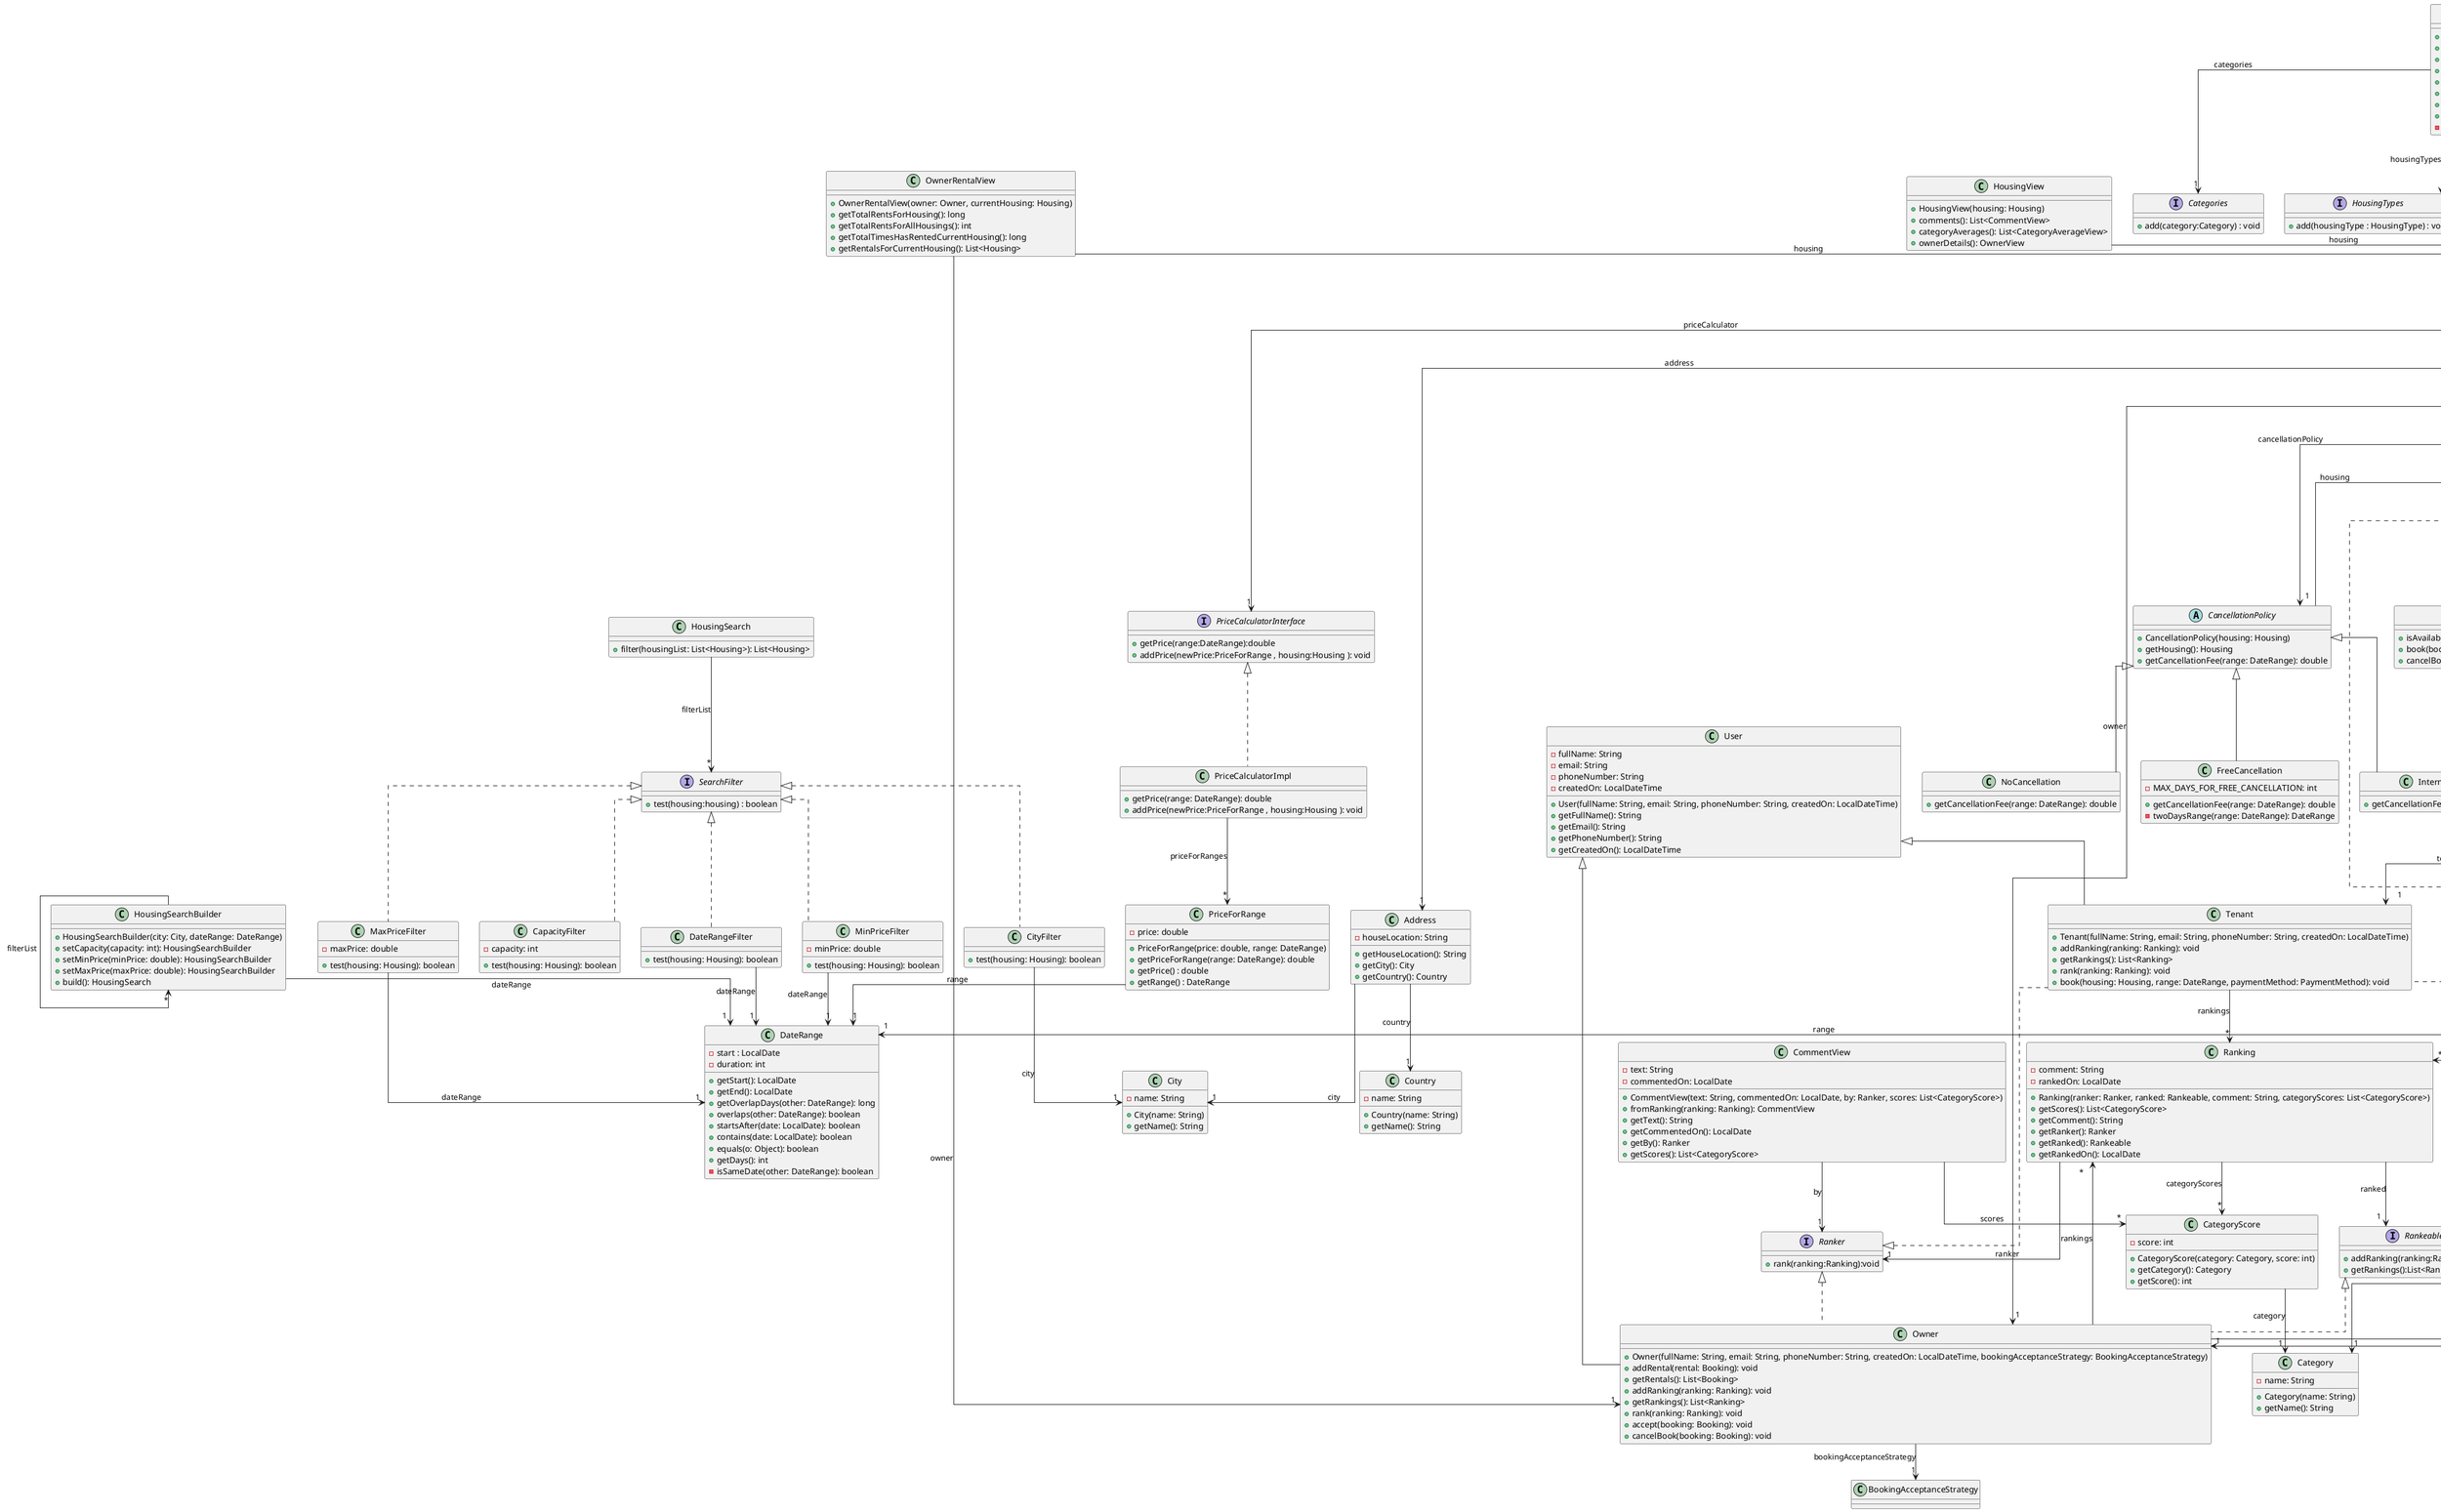 @startuml tp

skinparam linetype polyline
skinparam linetype ortho

class Admin {

    + addCategory(category: Category): void
    + addHousingType(housing: HousingType): void
    + addService(service: Service): void
    + getServices(): List<Service>
    + addHousing(housing: Housing): void
    + getTopTenTenants(): List<Tenant>
    + getFreeHousings(): Set<Housing>
    + occupationRate(): double
    - busyHousings(): Set<Housing>
}

Admin -->"1" Categories :categories
Admin -->"1" HousingTypes :housingTypes
Admin -->"1" Services :services
Admin -->"1" BookingSystem :bookingSystem
Admin -->"*" Housing :housings

class BookingSystem{

    + getAllBookings(tenant: Tenant): List<Booking>
    + getAllBookings(): List<Booking>
    + getFutureBookings(tenant: Tenant): List<Booking>
    + getBookingsFromCity(tenant: Tenant, city: City): List<Booking>
    + getBookingCities(tenant: Tenant): List<City>
}

BookingSystem  -->"*"  Housing : housings


class Address {
    - houseLocation: String

    + getHouseLocation(): String
    + getCity(): City
    + getCountry(): Country
}
Address -->"1" Country:country
Address -->"1" City:city

class Booking {

    + getTenant(): Tenant
    + getHousing(): Housing
    + getOwner(): Owner
    + getRange(): DateRange
    + checkOut(rankings: List<Ranking>): void
    + startsAfter(date: LocalDate): boolean
    + isOnCity(city: City): boolean
    + getCity(): City
    + isBookedOn(date: LocalDate): boolean
    + isBookedOnRange(range: DateRange): boolean
    + cancelBook(): void
}

Booking --> "1" Housing : housing
Booking --> "1" Tenant : tenant
Booking --> "1" DateRange : range
Booking --> "1" PaymentMethod : paymentMethod

class BookingStatus {

    + isAvailable(range: DateRange): boolean
    + book(booking: Booking, housing: Housing): void
    + cancelBooking(booking: Booking, housing: Housing): void
}

BookingStatus --> "*" Booking : bookings
BookingStatus --> "*" Booking : waitlist

abstract class CancellationPolicy {

    + CancellationPolicy(housing: Housing)
    + getHousing(): Housing
    + getCancellationFee(range: DateRange): double
}

CancellationPolicy -->"1" Housing : housing

class Category {
    - name: String

    + Category(name: String)
    + getName(): String
}

class CategoryScore {
    - score: int

    + CategoryScore(category: Category, score: int)
    + getCategory(): Category
    + getScore(): int
}

CategoryScore -->"1" Category : category

class City {
    - name: String

    + City(name: String)
    + getName(): String
}

class Country {
    - name: String

    + Country(name: String)
    + getName(): String
}

class DateRange {

    - start : LocalDate
    - duration: int

    + getStart(): LocalDate
    + getEnd(): LocalDate
    + getOverlapDays(other: DateRange): long
    + overlaps(other: DateRange): boolean
    + startsAfter(date: LocalDate): boolean
    + contains(date: LocalDate): boolean
    + equals(o: Object): boolean
    + getDays(): int
    - isSameDate(other: DateRange): boolean
}

class Housing implements Rankeable {
    
    - area: float
    - capacity: int
   
    + getPrice(range: DateRange): double
    + getCapacity(): int
    + getAddress(): Address
    + isLocatedIn(city: City): boolean
    + isAvailable(dateRange: DateRange): boolean
    + getOwner(): Owner
    + getRankings(): List<Ranking>
    + addRanking(ranking: Ranking): void
    + getCity(): City
    + getCancelationFee(range: DateRange): double
    + getDefaultPaymentMethod(): PaymentMethod
    + getHousingType(): HousingType
    + book(booking: Booking): void
    + cancelBook(booking: Booking): void
    + priceDropped(newPrice: PriceForRange): void
    + markAsBooked(booking: Booking): void
    + bookingIsCancelled(booking: Booking): void
    + addObserver(observer: HousingObserver): void
    + removeObserver(observer: HousingObserver): void
}

Housing --> "1" HousingType :housingType
Housing --> "1" Address :address
Housing --> "1" Owner : owner
Housing --> "1" CancellationPolicy : cancellationPolicy
Housing --> "1" BookingStatus : bookingStatus
Housing --> "*" HousingObserver : observers
Housing --> "1" PriceCalculatorInterface : priceCalculator
Housing --> "*" PaymentMethod : paymentMethods
Housing --> "1" PaymentMethod : defaultPaymentMethod
Housing --> "*" Service : services
Housing --> "*" Picture : pictures
Housing --> "*" Ranking : rankings
Housing --> "*" HousingStayDetails : stayDetails


class HousingStayDetails {
    - checkIn: LocalDateTime
    - checkOut: LocalDateTime

    + HousingStayDetails(checkIn: LocalDateTime, checkOut: LocalDateTime)
    + getCheckIn(): LocalDateTime
    + getCheckOut(): LocalDateTime
}

class HousingType {
    - name: String

    + HousingType(name: String)
    + getName(): String
}

class Owner extends User implements Rankeable, Ranker{

    + Owner(fullName: String, email: String, phoneNumber: String, createdOn: LocalDateTime, bookingAcceptanceStrategy: BookingAcceptanceStrategy)
    + addRental(rental: Booking): void
    + getRentals(): List<Booking>
    + addRanking(ranking: Ranking): void
    + getRankings(): List<Ranking>
    + rank(ranking: Ranking): void
    + accept(booking: Booking): void
    + cancelBook(booking: Booking): void
}

Owner -->"*" Ranking:rankings
Owner -->"*" Booking:bookings
Owner -->"1" BookingAcceptanceStrategy:bookingAcceptanceStrategy

class Picture {
    - name: String
    - resourceUrl: String

    + Picture(name: String, resourceUrl: String)
    + getName(): String
    + getResourceUrl(): String
}

class PriceForRange {
    - price: double

    + PriceForRange(price: double, range: DateRange)
    + getPriceForRange(range: DateRange): double
    + getPrice() : double
    +getRange() : DateRange
}

PriceForRange -->"1" DateRange: range

class Ranking {
    - comment: String
    - rankedOn: LocalDate

    + Ranking(ranker: Ranker, ranked: Rankeable, comment: String, categoryScores: List<CategoryScore>)
    + getScores(): List<CategoryScore>
    + getComment(): String
    + getRanker(): Ranker
    + getRanked(): Rankeable
    + getRankedOn(): LocalDate
}

Ranking -->"1" Ranker:ranker
Ranking -->"1" Rankeable:ranked
Ranking -->"*" CategoryScore:categoryScores

class Tenant extends User implements Rankeable, Ranker{

    + Tenant(fullName: String, email: String, phoneNumber: String, createdOn: LocalDateTime)
    + addRanking(ranking: Ranking): void
    + getRankings(): List<Ranking>
    + rank(ranking: Ranking): void
    + book(housing: Housing, range: DateRange, paymentMethod: PaymentMethod): void
}

Tenant -->"*" Ranking:rankings

class User {
    - fullName: String
    - email: String
    - phoneNumber: String
    - createdOn: LocalDateTime

    + User(fullName: String, email: String, phoneNumber: String, createdOn: LocalDateTime)
    + getFullName(): String
    + getEmail(): String
    + getPhoneNumber(): String
    + getCreatedOn(): LocalDateTime
}

class BookingEmailSender implements HousingObserver {

    + notifyBookingAccepted(housing: Housing ,  booking:Booking): void
    + notifyBookingCancelled(housing:Housing , booking:Booking ): void
    + notifyPriceDrop(housing:Housing , newPrice:double ): void

}

BookingEmailSender --> "1" EmailSender : emailSender

class Cash  implements PaymentMethod{
    + applyCharge(amount: double): void
    + receivePayment(amount: double): void
}

class CreditCard implements PaymentMethod{
    + applyCharge(amount: double): void
    + receivePayment(amount: double): void
}

class DebitCard implements PaymentMethod {
    + applyCharge(amount: double): void
    + receivePayment(amount: double): void
}

class MobileAppHousingAvailabilityNotifier implements HousingObserver {
    + notifyBookingAccepted(housing: Housing ,  booking:Booking): void
    + notifyBookingCancelled(housing:Housing , booking:Booking ): void
    + notifyPriceDrop(housing:Housing , newPrice:double ): void
}

MobileAppHousingAvailabilityNotifier --> "1" PopUpWindow : popUpWindow

interface PopUpWindow {
    + popUp(message:String , color:String , fontSize:int ) : void

}



class FreeCancellation extends CancellationPolicy{
    - MAX_DAYS_FOR_FREE_CANCELLATION: int

    + getCancellationFee(range: DateRange): double
    - twoDaysRange(range: DateRange): DateRange
}

class IntermediateCancellation extends CancellationPolicy{
    + getCancellationFee(range: DateRange): double
}

class NoCancellation extends CancellationPolicy{
    + getCancellationFee(range: DateRange): double
}

class PriceCalculatorImpl implements PriceCalculatorInterface{

    + getPrice(range: DateRange): double
    + addPrice(newPrice:PriceForRange , housing:Housing ): void
}

PriceCalculatorImpl -->"*" PriceForRange:priceForRanges

class PriceDropNotifier implements HousingObserver {

    + notifyBookingAccepted(housing: Housing ,  booking:Booking): void
    + notifyBookingCancelled(housing:Housing , booking:Booking ): void
    + notifyPriceDrop(housing:Housing , newPrice:double ): void
}

PriceDropNotifier --> "1" HomePagePublisher : publisher

class CapacityFilter implements SearchFilter{
    - capacity: int

    + test(housing: Housing): boolean
}

class CityFilter implements SearchFilter{

    + test(housing: Housing): boolean
}

CityFilter -->"1" City : city

class DateRangeFilter implements SearchFilter{

    + test(housing: Housing): boolean
}

DateRangeFilter -->"1" DateRange:dateRange

class HousingSearch {

    + filter(housingList: List<Housing>): List<Housing>
}

HousingSearch -->"*" SearchFilter:filterList


class MinPriceFilter implements SearchFilter{
    - minPrice: double
    
    + test(housing: Housing): boolean
}

MinPriceFilter -->"1" DateRange:dateRange

class MaxPriceFilter implements SearchFilter{
    - maxPrice: double
    
    + test(housing: Housing): boolean
}

MaxPriceFilter -->"1" DateRange:dateRange

class HousingSearchBuilder {

    + HousingSearchBuilder(city: City, dateRange: DateRange)
    + setCapacity(capacity: int): HousingSearchBuilder
    + setMinPrice(minPrice: double): HousingSearchBuilder
    + setMaxPrice(maxPrice: double): HousingSearchBuilder
    + build(): HousingSearch
}

HousingSearchBuilder -->"*" HousingSearchBuilder:filterList
HousingSearchBuilder -->"1" DateRange: dateRange

class CategoryAverageView {
    - average: double

    + CategoryAverageView(average: double, category: Category)
    + getAverage(): double
    + getCategory(): Category
}

CategoryAverageView -->"1" Category: category

class CommentView {
    - text: String
    - commentedOn: LocalDate

    + CommentView(text: String, commentedOn: LocalDate, by: Ranker, scores: List<CategoryScore>)
    + fromRanking(ranking: Ranking): CommentView
    + getText(): String
    + getCommentedOn(): LocalDate
    + getBy(): Ranker
    + getScores(): List<CategoryScore>
}

CommentView -->"1" Ranker: by
CommentView -->"*" CategoryScore:scores

class HousingView {

    + HousingView(housing: Housing)
    + comments(): List<CommentView>
    + categoryAverages(): List<CategoryAverageView>
    + ownerDetails(): OwnerView
}

HousingView -->"1" Housing: housing

class OwnerRentalView {

    + OwnerRentalView(owner: Owner, currentHousing: Housing)
    + getTotalRentsForHousing(): long
    + getTotalRentsForAllHousings(): int
    + getTotalTimesHasRentedCurrentHousing(): long
    + getRentalsForCurrentHousing(): List<Housing>
}

OwnerRentalView -->"1" Owner: owner
OwnerRentalView -->"1" Housing: housing


class OwnerView {

    + OwnerView(owner: Owner, currentHousing: Housing)
    + getAllScores(): List<Integer>
    + getAverageScore(): double
    + getCreatedOn(): LocalDateTime
    + getOwnerRentalView(): OwnerRentalView
}

OwnerView -->"1" Owner: owner
OwnerView -->"1" Housing: currentHousing



interface SearchFilter {
	+test(housing:housing) : boolean 
}

interface Categories{
	+  add(category:Category) : void
}

interface HousingTypes{
	+ add(housingType : HousingType) : void
}

interface Services{
	+  add(service:Service):void
	+  getAll():List<Service>
}


interface EmailSender {
	+  sendEmail(to:String, body:String):void
}

interface HousingObserver {
    + notifyBookingAccepted(housing: Housing ,  booking:Booking): void
    + notifyBookingCancelled(housing:Housing , booking:Booking ): void
    + notifyPriceDrop(housing:Housing , newPrice:double ): void
}

interface HomePagePublisher {
	+ publish(message:String ): void
}

interface PaymentMethod{
	+applyCharge(amount:double):void
	+ receivePayment(amount:double):void
}

interface PriceCalculatorInterface {
	+ getPrice(range:DateRange):double
    + addPrice(newPrice:PriceForRange , housing:Housing ): void
}


interface Rankeable {
	+ addRanking(ranking:Ranking):void
	+ getRankings():List<Ranking>
}

interface Ranker {
	+ rank(ranking:Ranking):void
}


interface Service {
	+ getName():String
}

interface BookingAcceptanceObservable {
    + addObserver(observer: BookingAcceptedObserver ): void
	+ removeObserver(observer: BookingAcceptedObserver ): void
}

@enduml
